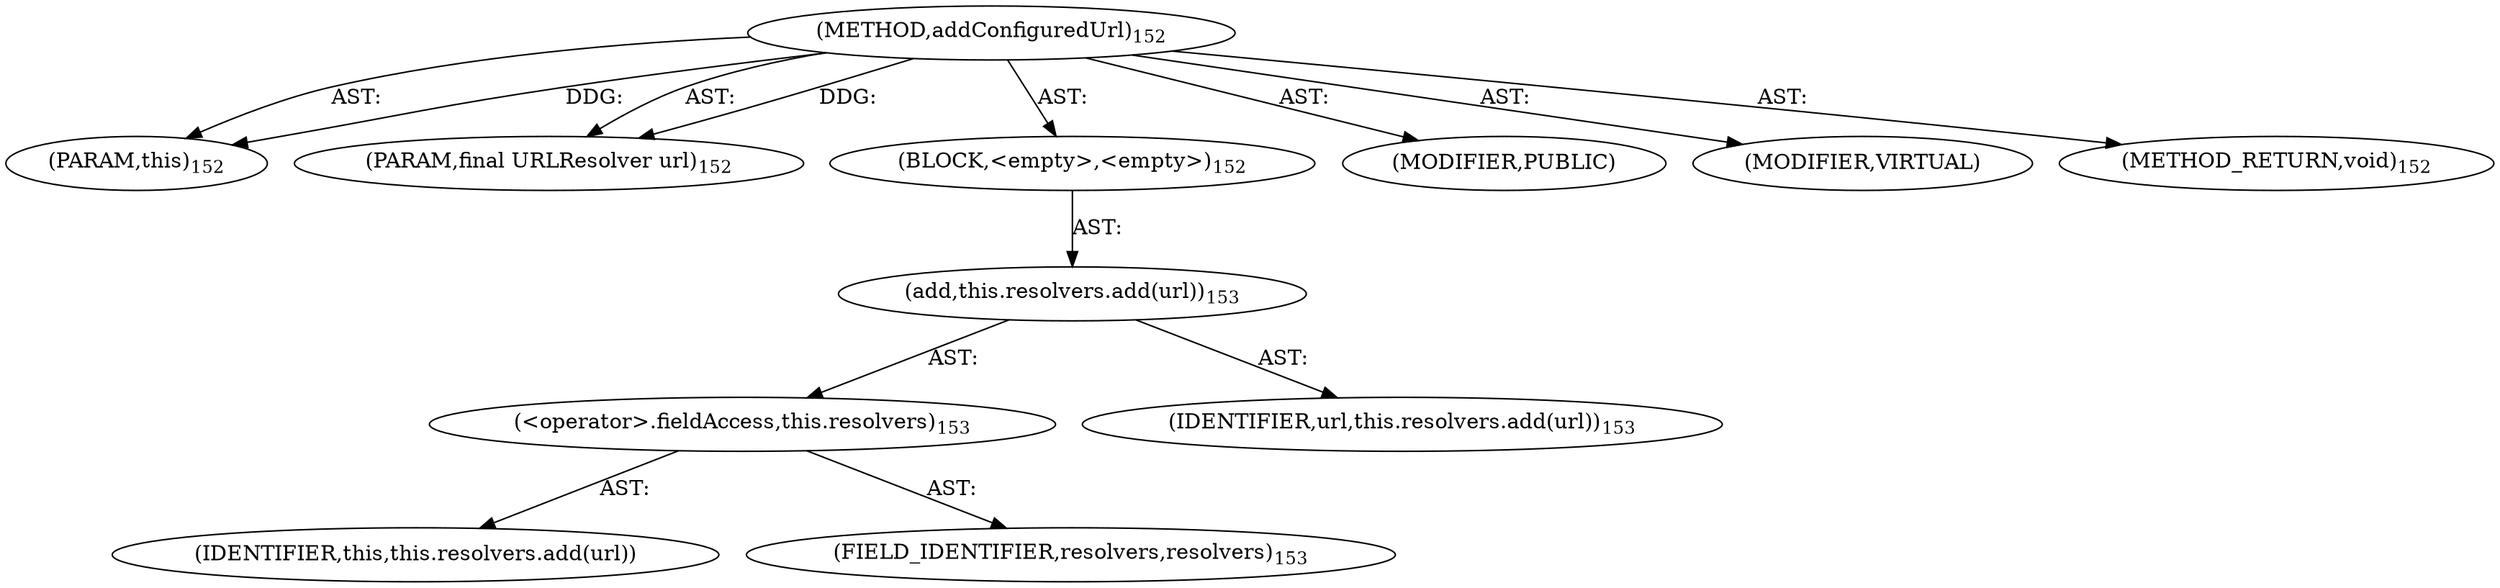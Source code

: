 digraph "addConfiguredUrl" {  
"111669149700" [label = <(METHOD,addConfiguredUrl)<SUB>152</SUB>> ]
"115964117004" [label = <(PARAM,this)<SUB>152</SUB>> ]
"115964117005" [label = <(PARAM,final URLResolver url)<SUB>152</SUB>> ]
"25769803780" [label = <(BLOCK,&lt;empty&gt;,&lt;empty&gt;)<SUB>152</SUB>> ]
"30064771080" [label = <(add,this.resolvers.add(url))<SUB>153</SUB>> ]
"30064771081" [label = <(&lt;operator&gt;.fieldAccess,this.resolvers)<SUB>153</SUB>> ]
"68719476761" [label = <(IDENTIFIER,this,this.resolvers.add(url))> ]
"55834574852" [label = <(FIELD_IDENTIFIER,resolvers,resolvers)<SUB>153</SUB>> ]
"68719476762" [label = <(IDENTIFIER,url,this.resolvers.add(url))<SUB>153</SUB>> ]
"133143986189" [label = <(MODIFIER,PUBLIC)> ]
"133143986190" [label = <(MODIFIER,VIRTUAL)> ]
"128849018884" [label = <(METHOD_RETURN,void)<SUB>152</SUB>> ]
  "111669149700" -> "115964117004"  [ label = "AST: "] 
  "111669149700" -> "115964117005"  [ label = "AST: "] 
  "111669149700" -> "25769803780"  [ label = "AST: "] 
  "111669149700" -> "133143986189"  [ label = "AST: "] 
  "111669149700" -> "133143986190"  [ label = "AST: "] 
  "111669149700" -> "128849018884"  [ label = "AST: "] 
  "25769803780" -> "30064771080"  [ label = "AST: "] 
  "30064771080" -> "30064771081"  [ label = "AST: "] 
  "30064771080" -> "68719476762"  [ label = "AST: "] 
  "30064771081" -> "68719476761"  [ label = "AST: "] 
  "30064771081" -> "55834574852"  [ label = "AST: "] 
  "111669149700" -> "115964117004"  [ label = "DDG: "] 
  "111669149700" -> "115964117005"  [ label = "DDG: "] 
}

